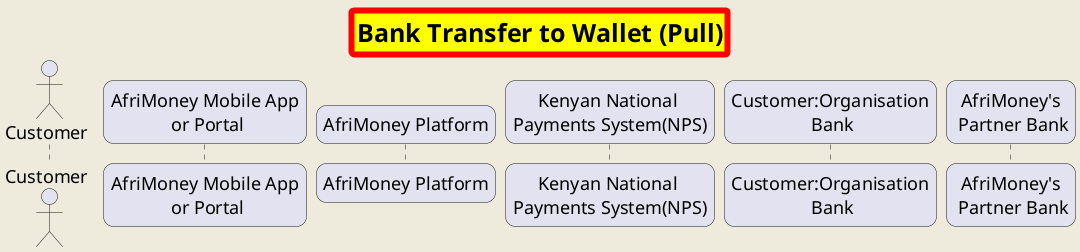 @startuml Bank Transfer to Wallet (Pull)
title Bank Transfer to Wallet (Pull)

skinparam backgroundColor #EEEBDC
skinparam RoundCorner 20
skinparam TitleBackgroundColor yellow
skinparam TitleBorderColor red
skinparam TitleBorderThickness 6
skinparam TitleBorderRoundCorner 5
skinparam TitleFontName Graphik
skinparam TitleFontSize 25
skinparam ParticipantFontSize 18
skinparam ActorFontSize 18
skinparam ActorFontName Graphik
skinparam ParticipantFontName Graphik
skinparam ArrowFontName Graphik
skinparam ArrowFontSize 18
skinparam ArrowFontSize 18
skinparam NoteFontName Graphik
skinparam NoteFontSize 18
skinparam ArrowThickness 3


autonumber



actor contact as "Customer"
participant app  as "AfriMoney Mobile App\n or Portal"
participant afri  as "AfriMoney Platform"
participant nps as "Kenyan National \nPayments System(NPS)"
participant bank as "Customer:Organisation\n Bank"
participant pbank as "AfriMoney's\n Partner Bank"






' contact -> app: Launch the App or Portal and Authenticate. 
' app --> contact: App or Portal Launched and Menu Options Shown to User
' contact -> app: User selects Cash In to Wallet from Bank Account
' app --> contact: Bank Transfer Screen is shown. 
' contact -> app: User Specifies the following - \na)Bank Account information\nb)Amount\nc)Reference and Submits
' app -> afri: Bank Transfer Cash In transaction is submitted
' afri -> afri: Bank Transfer Cash In transaction is created and set to [Status = Initiated]
' afri -> afri: Carry out applicable Business Rules, such as \nLimits validation, applicable fees and taxes etc.
' afri -> nps: Submit Bank Transfer Request to NPS
' afri -> afri: Bank Transfer Cash In transaction is set to [Status = Pending]
' nps -> bank: Route Bank Transfer Request to Customer's Bank 
' bank-> contact : Bank requests confirmation from Customer
' contact-> bank : Customer Provides Confirmation of Bank Transfer
' bank-> bank : Bank Debits Customer's Account
' bank-> nps : Bank Notifies NPS of Debit Success
' nps-> pbank : NPS routes Credit Request to AfriMoney's Partner Bank 
' pbank-> nps : Bank Notifies NPS of Credit Success
' nps -> afri : NPS notifies AfriMoney of Bank Transfer Success. 
' afri -> afri : AfriMoney Credits Customer's Wallet less applicable fees and taxes
' afri -> afri: Bank Transfer Cash In transaction is set to [Status = Completed]
' afri-> app: App or Portal is notified of Bank Transfer Success and New Wallet Balance
' app --> contact: App or Portal shows Customer Success Notification and New Wallet Balance



@enduml
